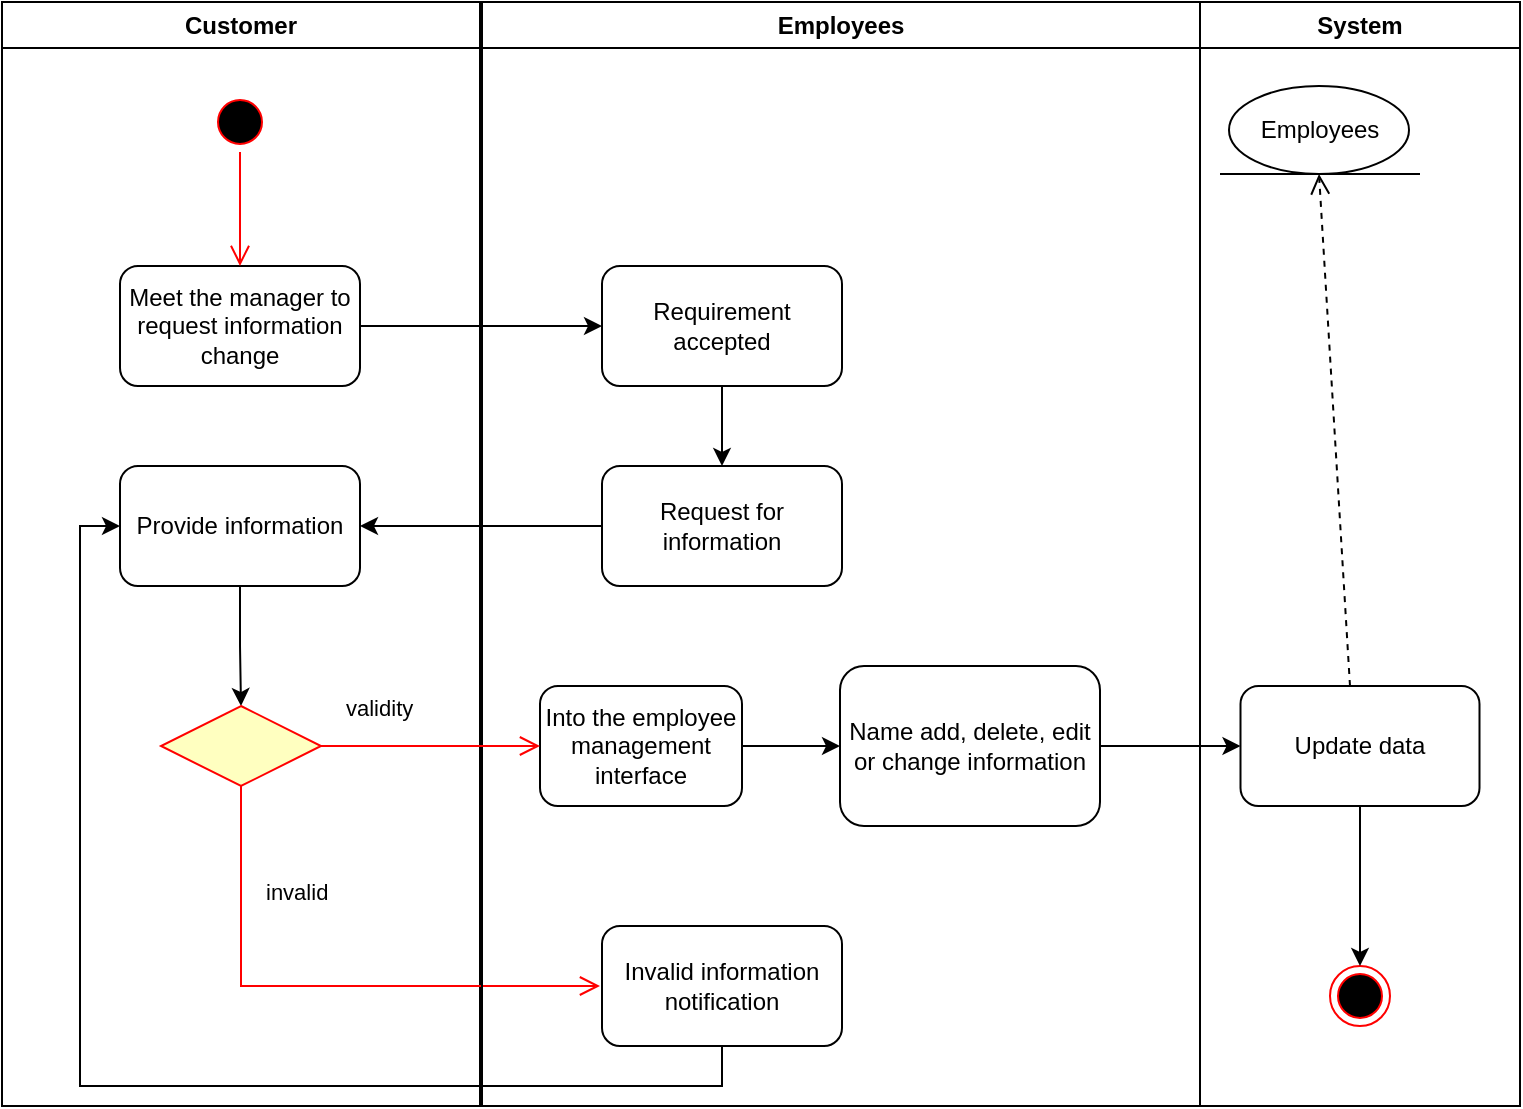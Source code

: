 <mxfile version="15.8.3" type="device"><diagram name="Page-1" id="e7e014a7-5840-1c2e-5031-d8a46d1fe8dd"><mxGraphModel dx="1585" dy="817" grid="1" gridSize="10" guides="1" tooltips="1" connect="1" arrows="1" fold="1" page="1" pageScale="1" pageWidth="1169" pageHeight="826" background="none" math="0" shadow="0"><root><mxCell id="0"/><mxCell id="1" parent="0"/><mxCell id="2" value="Customer" style="swimlane;whiteSpace=wrap" parent="1" vertex="1"><mxGeometry x="241" y="128" width="239" height="552" as="geometry"/></mxCell><mxCell id="1Vnpc8Pi28JzKz2z6084-50" value="Meet the manager to request information change" style="rounded=1;whiteSpace=wrap;html=1;" vertex="1" parent="2"><mxGeometry x="59" y="132" width="120" height="60" as="geometry"/></mxCell><mxCell id="13" value="" style="ellipse;shape=startState;fillColor=#000000;strokeColor=#ff0000;" parent="2" vertex="1"><mxGeometry x="104" y="45" width="30" height="30" as="geometry"/></mxCell><mxCell id="1Vnpc8Pi28JzKz2z6084-85" style="edgeStyle=orthogonalEdgeStyle;rounded=0;orthogonalLoop=1;jettySize=auto;html=1;exitX=0.5;exitY=1;exitDx=0;exitDy=0;strokeColor=#000000;fillColor=#FC0000;" edge="1" parent="2" source="1Vnpc8Pi28JzKz2z6084-52" target="1Vnpc8Pi28JzKz2z6084-81"><mxGeometry relative="1" as="geometry"/></mxCell><mxCell id="1Vnpc8Pi28JzKz2z6084-52" value="Provide information" style="rounded=1;whiteSpace=wrap;html=1;" vertex="1" parent="2"><mxGeometry x="59" y="232" width="120" height="60" as="geometry"/></mxCell><mxCell id="1Vnpc8Pi28JzKz2z6084-81" value="" style="rhombus;whiteSpace=wrap;html=1;fillColor=#ffffc0;strokeColor=#ff0000;" vertex="1" parent="2"><mxGeometry x="79.5" y="352" width="80" height="40" as="geometry"/></mxCell><mxCell id="1Vnpc8Pi28JzKz2z6084-82" value="validity" style="edgeStyle=orthogonalEdgeStyle;html=1;align=left;verticalAlign=bottom;endArrow=open;endSize=8;strokeColor=#ff0000;rounded=0;fillColor=#FC0000;exitX=0.5;exitY=1;exitDx=0;exitDy=0;" edge="1" source="1Vnpc8Pi28JzKz2z6084-81" parent="2"><mxGeometry x="-1" y="58" relative="1" as="geometry"><mxPoint x="299" y="492" as="targetPoint"/><Array as="points"><mxPoint x="119" y="492"/><mxPoint x="299" y="492"/></Array><mxPoint x="-8" y="-30" as="offset"/></mxGeometry></mxCell><mxCell id="3" value="Employees" style="swimlane;whiteSpace=wrap" parent="1" vertex="1"><mxGeometry x="481" y="128" width="359" height="552" as="geometry"/></mxCell><mxCell id="14" value="" style="edgeStyle=elbowEdgeStyle;elbow=horizontal;verticalAlign=bottom;endArrow=open;endSize=8;strokeColor=#FF0000;endFill=1;rounded=0;exitX=0.5;exitY=1;exitDx=0;exitDy=0;" parent="3" source="13" edge="1"><mxGeometry x="27" y="20" as="geometry"><mxPoint x="-121" y="132" as="targetPoint"/><mxPoint x="62" y="70" as="sourcePoint"/></mxGeometry></mxCell><mxCell id="1Vnpc8Pi28JzKz2z6084-74" value="Request for information" style="whiteSpace=wrap;html=1;rounded=1;" vertex="1" parent="3"><mxGeometry x="60" y="232" width="120" height="60" as="geometry"/></mxCell><mxCell id="1Vnpc8Pi28JzKz2z6084-94" value="Invalid information notification" style="whiteSpace=wrap;html=1;rounded=1;" vertex="1" parent="3"><mxGeometry x="60" y="462" width="120" height="60" as="geometry"/></mxCell><mxCell id="1Vnpc8Pi28JzKz2z6084-100" style="edgeStyle=orthogonalEdgeStyle;rounded=0;orthogonalLoop=1;jettySize=auto;html=1;exitX=0.5;exitY=1;exitDx=0;exitDy=0;entryX=0.5;entryY=0;entryDx=0;entryDy=0;strokeColor=#000000;fillColor=#FC0000;" edge="1" parent="3" source="1Vnpc8Pi28JzKz2z6084-98" target="1Vnpc8Pi28JzKz2z6084-74"><mxGeometry relative="1" as="geometry"/></mxCell><mxCell id="1Vnpc8Pi28JzKz2z6084-98" value="Requirement accepted" style="whiteSpace=wrap;html=1;rounded=1;" vertex="1" parent="3"><mxGeometry x="60" y="132" width="120" height="60" as="geometry"/></mxCell><mxCell id="1Vnpc8Pi28JzKz2z6084-101" value="Into the employee management interface" style="rounded=1;whiteSpace=wrap;html=1;" vertex="1" parent="3"><mxGeometry x="29" y="342" width="101" height="60" as="geometry"/></mxCell><mxCell id="4" value="System" style="swimlane;whiteSpace=wrap" parent="1" vertex="1"><mxGeometry x="840" y="128" width="160" height="552" as="geometry"/></mxCell><mxCell id="38" value="" style="ellipse;shape=endState;fillColor=#000000;strokeColor=#ff0000" parent="4" vertex="1"><mxGeometry x="65" y="482" width="30" height="30" as="geometry"/></mxCell><mxCell id="1Vnpc8Pi28JzKz2z6084-80" style="edgeStyle=orthogonalEdgeStyle;rounded=0;orthogonalLoop=1;jettySize=auto;html=1;exitX=0.5;exitY=1;exitDx=0;exitDy=0;strokeColor=#000000;fillColor=#FC0000;" edge="1" parent="4" source="1Vnpc8Pi28JzKz2z6084-78"><mxGeometry relative="1" as="geometry"><mxPoint x="80" y="482" as="targetPoint"/><Array as="points"><mxPoint x="80" y="472"/><mxPoint x="80" y="472"/></Array></mxGeometry></mxCell><mxCell id="1Vnpc8Pi28JzKz2z6084-78" value="Update data" style="whiteSpace=wrap;html=1;rounded=1;" vertex="1" parent="4"><mxGeometry x="20.25" y="342" width="119.5" height="60" as="geometry"/></mxCell><mxCell id="1Vnpc8Pi28JzKz2z6084-42" value="Employees" style="ellipse;whiteSpace=wrap;html=1;" vertex="1" parent="4"><mxGeometry x="14.5" y="42" width="90" height="44" as="geometry"/></mxCell><mxCell id="1Vnpc8Pi28JzKz2z6084-45" value="" style="endArrow=none;html=1;rounded=0;" edge="1" parent="4"><mxGeometry width="50" height="50" relative="1" as="geometry"><mxPoint x="10" y="86" as="sourcePoint"/><mxPoint x="110" y="86" as="targetPoint"/></mxGeometry></mxCell><mxCell id="1Vnpc8Pi28JzKz2z6084-46" value="" style="html=1;verticalAlign=bottom;endArrow=open;dashed=1;endSize=8;rounded=0;entryX=0.5;entryY=1;entryDx=0;entryDy=0;" edge="1" parent="4" target="1Vnpc8Pi28JzKz2z6084-42"><mxGeometry relative="1" as="geometry"><mxPoint x="75" y="342" as="sourcePoint"/><mxPoint x="60" y="92" as="targetPoint"/></mxGeometry></mxCell><mxCell id="1Vnpc8Pi28JzKz2z6084-83" value="invalid" style="edgeStyle=orthogonalEdgeStyle;html=1;align=left;verticalAlign=top;endArrow=open;endSize=8;strokeColor=#ff0000;rounded=0;fillColor=#FC0000;exitX=1;exitY=0.5;exitDx=0;exitDy=0;" edge="1" source="1Vnpc8Pi28JzKz2z6084-81" parent="1"><mxGeometry x="-1" y="-67" relative="1" as="geometry"><mxPoint x="510" y="500" as="targetPoint"/><Array as="points"><mxPoint x="510" y="500"/><mxPoint x="510" y="500"/></Array><mxPoint x="-30" y="-7" as="offset"/></mxGeometry></mxCell><mxCell id="1Vnpc8Pi28JzKz2z6084-99" value="" style="edgeStyle=orthogonalEdgeStyle;rounded=0;orthogonalLoop=1;jettySize=auto;html=1;strokeColor=#000000;fillColor=#FC0000;" edge="1" parent="1" source="1Vnpc8Pi28JzKz2z6084-50" target="1Vnpc8Pi28JzKz2z6084-98"><mxGeometry relative="1" as="geometry"/></mxCell><mxCell id="1Vnpc8Pi28JzKz2z6084-102" style="edgeStyle=orthogonalEdgeStyle;rounded=0;orthogonalLoop=1;jettySize=auto;html=1;exitX=0;exitY=0.5;exitDx=0;exitDy=0;entryX=1;entryY=0.5;entryDx=0;entryDy=0;strokeColor=#000000;fillColor=#FC0000;" edge="1" parent="1" source="1Vnpc8Pi28JzKz2z6084-74" target="1Vnpc8Pi28JzKz2z6084-52"><mxGeometry relative="1" as="geometry"/></mxCell><mxCell id="1Vnpc8Pi28JzKz2z6084-103" style="edgeStyle=orthogonalEdgeStyle;rounded=0;orthogonalLoop=1;jettySize=auto;html=1;exitX=0.5;exitY=1;exitDx=0;exitDy=0;strokeColor=#000000;fillColor=#FC0000;entryX=0;entryY=0.5;entryDx=0;entryDy=0;" edge="1" parent="1" source="1Vnpc8Pi28JzKz2z6084-94" target="1Vnpc8Pi28JzKz2z6084-52"><mxGeometry relative="1" as="geometry"><mxPoint x="280" y="390" as="targetPoint"/></mxGeometry></mxCell><mxCell id="1Vnpc8Pi28JzKz2z6084-106" style="edgeStyle=orthogonalEdgeStyle;rounded=0;orthogonalLoop=1;jettySize=auto;html=1;exitX=1;exitY=0.5;exitDx=0;exitDy=0;entryX=0;entryY=0.5;entryDx=0;entryDy=0;strokeColor=#000000;fillColor=#FC0000;" edge="1" parent="1" source="1Vnpc8Pi28JzKz2z6084-104" target="1Vnpc8Pi28JzKz2z6084-78"><mxGeometry relative="1" as="geometry"/></mxCell><mxCell id="1Vnpc8Pi28JzKz2z6084-104" value="Name add, delete, edit or change information" style="whiteSpace=wrap;html=1;rounded=1;" vertex="1" parent="1"><mxGeometry x="660" y="460" width="130" height="80" as="geometry"/></mxCell><mxCell id="1Vnpc8Pi28JzKz2z6084-105" value="" style="edgeStyle=orthogonalEdgeStyle;rounded=0;orthogonalLoop=1;jettySize=auto;html=1;strokeColor=#000000;fillColor=#FC0000;" edge="1" parent="1" source="1Vnpc8Pi28JzKz2z6084-101" target="1Vnpc8Pi28JzKz2z6084-104"><mxGeometry relative="1" as="geometry"/></mxCell></root></mxGraphModel></diagram></mxfile>